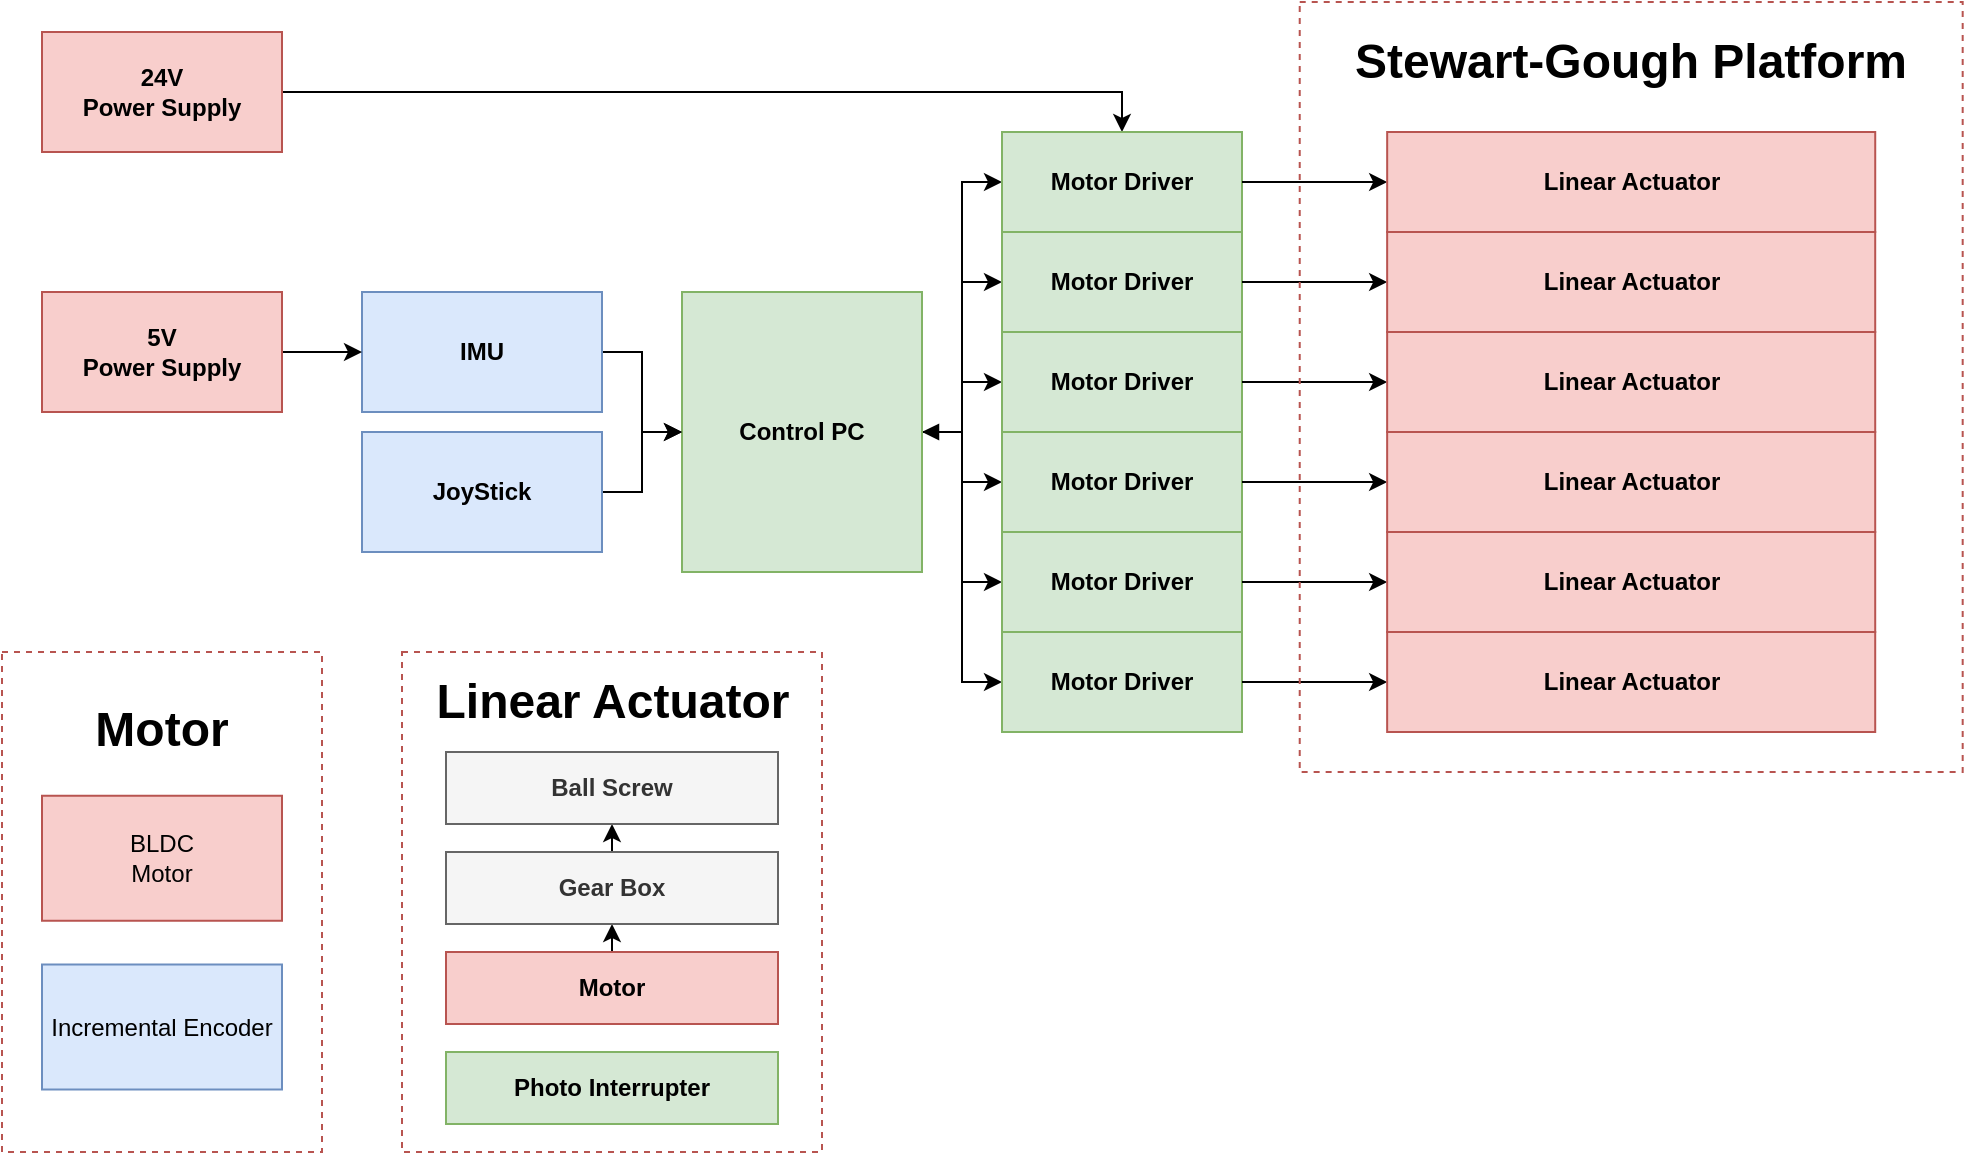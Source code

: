 <mxfile version="20.6.0" type="github">
  <diagram id="8bSMZnSCWfxR5P--v4D5" name="페이지-1">
    <mxGraphModel dx="1422" dy="754" grid="1" gridSize="10" guides="1" tooltips="1" connect="1" arrows="1" fold="1" page="1" pageScale="1" pageWidth="827" pageHeight="1169" math="0" shadow="0">
      <root>
        <mxCell id="0" />
        <mxCell id="1" parent="0" />
        <mxCell id="63neIwI_dCzHbPOVYyF_-1" value="" style="edgeStyle=orthogonalEdgeStyle;rounded=0;orthogonalLoop=1;jettySize=auto;html=1;" edge="1" parent="1" source="63neIwI_dCzHbPOVYyF_-7" target="63neIwI_dCzHbPOVYyF_-33">
          <mxGeometry relative="1" as="geometry" />
        </mxCell>
        <mxCell id="63neIwI_dCzHbPOVYyF_-2" style="edgeStyle=orthogonalEdgeStyle;rounded=0;orthogonalLoop=1;jettySize=auto;html=1;exitX=1;exitY=0.5;exitDx=0;exitDy=0;entryX=0;entryY=0.5;entryDx=0;entryDy=0;" edge="1" parent="1" source="63neIwI_dCzHbPOVYyF_-7" target="63neIwI_dCzHbPOVYyF_-34">
          <mxGeometry relative="1" as="geometry" />
        </mxCell>
        <mxCell id="63neIwI_dCzHbPOVYyF_-3" style="edgeStyle=orthogonalEdgeStyle;rounded=0;orthogonalLoop=1;jettySize=auto;html=1;exitX=1;exitY=0.5;exitDx=0;exitDy=0;entryX=0;entryY=0.5;entryDx=0;entryDy=0;" edge="1" parent="1" source="63neIwI_dCzHbPOVYyF_-7" target="63neIwI_dCzHbPOVYyF_-35">
          <mxGeometry relative="1" as="geometry" />
        </mxCell>
        <mxCell id="63neIwI_dCzHbPOVYyF_-4" style="edgeStyle=orthogonalEdgeStyle;rounded=0;orthogonalLoop=1;jettySize=auto;html=1;exitX=1;exitY=0.5;exitDx=0;exitDy=0;entryX=0;entryY=0.5;entryDx=0;entryDy=0;" edge="1" parent="1" source="63neIwI_dCzHbPOVYyF_-7" target="63neIwI_dCzHbPOVYyF_-32">
          <mxGeometry relative="1" as="geometry" />
        </mxCell>
        <mxCell id="63neIwI_dCzHbPOVYyF_-5" style="edgeStyle=orthogonalEdgeStyle;rounded=0;orthogonalLoop=1;jettySize=auto;html=1;exitX=1;exitY=0.5;exitDx=0;exitDy=0;entryX=0;entryY=0.5;entryDx=0;entryDy=0;" edge="1" parent="1" source="63neIwI_dCzHbPOVYyF_-7" target="63neIwI_dCzHbPOVYyF_-31">
          <mxGeometry relative="1" as="geometry" />
        </mxCell>
        <mxCell id="63neIwI_dCzHbPOVYyF_-6" style="edgeStyle=orthogonalEdgeStyle;rounded=0;orthogonalLoop=1;jettySize=auto;html=1;exitX=1;exitY=0.5;exitDx=0;exitDy=0;entryX=0;entryY=0.5;entryDx=0;entryDy=0;startArrow=block;startFill=1;" edge="1" parent="1" source="63neIwI_dCzHbPOVYyF_-7" target="63neIwI_dCzHbPOVYyF_-30">
          <mxGeometry relative="1" as="geometry" />
        </mxCell>
        <mxCell id="63neIwI_dCzHbPOVYyF_-7" value="&lt;b&gt;Control PC&lt;/b&gt;" style="rounded=0;whiteSpace=wrap;html=1;fillColor=#d5e8d4;strokeColor=#82b366;" vertex="1" parent="1">
          <mxGeometry x="420" y="270" width="120" height="140" as="geometry" />
        </mxCell>
        <mxCell id="63neIwI_dCzHbPOVYyF_-8" value="" style="edgeStyle=orthogonalEdgeStyle;rounded=0;orthogonalLoop=1;jettySize=auto;html=1;" edge="1" parent="1" source="63neIwI_dCzHbPOVYyF_-9" target="63neIwI_dCzHbPOVYyF_-7">
          <mxGeometry relative="1" as="geometry" />
        </mxCell>
        <mxCell id="63neIwI_dCzHbPOVYyF_-9" value="&lt;b&gt;IMU&lt;/b&gt;" style="rounded=0;whiteSpace=wrap;html=1;fillColor=#dae8fc;strokeColor=#6c8ebf;" vertex="1" parent="1">
          <mxGeometry x="260" y="270" width="120" height="60" as="geometry" />
        </mxCell>
        <mxCell id="63neIwI_dCzHbPOVYyF_-10" value="" style="edgeStyle=orthogonalEdgeStyle;rounded=0;orthogonalLoop=1;jettySize=auto;html=1;" edge="1" parent="1" source="63neIwI_dCzHbPOVYyF_-11" target="63neIwI_dCzHbPOVYyF_-7">
          <mxGeometry relative="1" as="geometry" />
        </mxCell>
        <mxCell id="63neIwI_dCzHbPOVYyF_-11" value="&lt;b&gt;JoyStick&lt;/b&gt;" style="rounded=0;whiteSpace=wrap;html=1;fillColor=#dae8fc;strokeColor=#6c8ebf;" vertex="1" parent="1">
          <mxGeometry x="260" y="340" width="120" height="60" as="geometry" />
        </mxCell>
        <mxCell id="63neIwI_dCzHbPOVYyF_-12" value="" style="edgeStyle=orthogonalEdgeStyle;rounded=0;orthogonalLoop=1;jettySize=auto;html=1;" edge="1" parent="1" source="63neIwI_dCzHbPOVYyF_-13" target="63neIwI_dCzHbPOVYyF_-9">
          <mxGeometry relative="1" as="geometry" />
        </mxCell>
        <mxCell id="63neIwI_dCzHbPOVYyF_-13" value="&lt;b&gt;5V&lt;br&gt;Power Supply&lt;/b&gt;" style="rounded=0;whiteSpace=wrap;html=1;fillColor=#f8cecc;strokeColor=#b85450;" vertex="1" parent="1">
          <mxGeometry x="100" y="270" width="120" height="60" as="geometry" />
        </mxCell>
        <mxCell id="63neIwI_dCzHbPOVYyF_-14" style="edgeStyle=orthogonalEdgeStyle;rounded=0;orthogonalLoop=1;jettySize=auto;html=1;exitX=1;exitY=0.5;exitDx=0;exitDy=0;entryX=0.5;entryY=0;entryDx=0;entryDy=0;" edge="1" parent="1" source="63neIwI_dCzHbPOVYyF_-15" target="63neIwI_dCzHbPOVYyF_-30">
          <mxGeometry relative="1" as="geometry" />
        </mxCell>
        <mxCell id="63neIwI_dCzHbPOVYyF_-15" value="&lt;b&gt;24V&lt;br&gt;Power Supply&lt;/b&gt;" style="rounded=0;whiteSpace=wrap;html=1;fillColor=#f8cecc;strokeColor=#b85450;" vertex="1" parent="1">
          <mxGeometry x="100" y="140" width="120" height="60" as="geometry" />
        </mxCell>
        <mxCell id="63neIwI_dCzHbPOVYyF_-24" value="" style="group" vertex="1" connectable="0" parent="1">
          <mxGeometry x="80" y="450" width="160" height="250" as="geometry" />
        </mxCell>
        <mxCell id="63neIwI_dCzHbPOVYyF_-25" value="" style="rounded=0;whiteSpace=wrap;html=1;fillColor=none;dashed=1;strokeColor=#b85450;" vertex="1" parent="63neIwI_dCzHbPOVYyF_-24">
          <mxGeometry width="160" height="250" as="geometry" />
        </mxCell>
        <mxCell id="63neIwI_dCzHbPOVYyF_-26" value="Incremental Encoder" style="rounded=0;whiteSpace=wrap;html=1;fillColor=#dae8fc;strokeColor=#6c8ebf;" vertex="1" parent="63neIwI_dCzHbPOVYyF_-24">
          <mxGeometry x="20" y="156.25" width="120" height="62.5" as="geometry" />
        </mxCell>
        <mxCell id="63neIwI_dCzHbPOVYyF_-27" value="&lt;h1&gt;Motor&lt;/h1&gt;" style="text;html=1;strokeColor=none;fillColor=none;align=center;verticalAlign=middle;whiteSpace=wrap;rounded=0;dashed=1;" vertex="1" parent="63neIwI_dCzHbPOVYyF_-24">
          <mxGeometry x="50" y="15.625" width="60" height="46.875" as="geometry" />
        </mxCell>
        <mxCell id="63neIwI_dCzHbPOVYyF_-28" value="BLDC&lt;br&gt;Motor" style="rounded=0;whiteSpace=wrap;html=1;fillColor=#f8cecc;strokeColor=#b85450;" vertex="1" parent="63neIwI_dCzHbPOVYyF_-24">
          <mxGeometry x="20" y="71.875" width="120" height="62.5" as="geometry" />
        </mxCell>
        <mxCell id="63neIwI_dCzHbPOVYyF_-29" value="" style="group" vertex="1" connectable="0" parent="1">
          <mxGeometry x="580" y="190" width="120" height="300" as="geometry" />
        </mxCell>
        <mxCell id="63neIwI_dCzHbPOVYyF_-30" value="&lt;b&gt;Motor Driver&lt;/b&gt;" style="rounded=0;whiteSpace=wrap;html=1;fillColor=#d5e8d4;strokeColor=#82b366;" vertex="1" parent="63neIwI_dCzHbPOVYyF_-29">
          <mxGeometry width="120" height="50" as="geometry" />
        </mxCell>
        <mxCell id="63neIwI_dCzHbPOVYyF_-31" value="&lt;b&gt;Motor Driver&lt;/b&gt;" style="rounded=0;whiteSpace=wrap;html=1;fillColor=#d5e8d4;strokeColor=#82b366;" vertex="1" parent="63neIwI_dCzHbPOVYyF_-29">
          <mxGeometry y="50" width="120" height="50" as="geometry" />
        </mxCell>
        <mxCell id="63neIwI_dCzHbPOVYyF_-32" value="&lt;b&gt;Motor Driver&lt;/b&gt;" style="rounded=0;whiteSpace=wrap;html=1;fillColor=#d5e8d4;strokeColor=#82b366;" vertex="1" parent="63neIwI_dCzHbPOVYyF_-29">
          <mxGeometry y="100" width="120" height="50" as="geometry" />
        </mxCell>
        <mxCell id="63neIwI_dCzHbPOVYyF_-33" value="&lt;b&gt;Motor Driver&lt;/b&gt;" style="rounded=0;whiteSpace=wrap;html=1;fillColor=#d5e8d4;strokeColor=#82b366;" vertex="1" parent="63neIwI_dCzHbPOVYyF_-29">
          <mxGeometry y="150" width="120" height="50" as="geometry" />
        </mxCell>
        <mxCell id="63neIwI_dCzHbPOVYyF_-34" value="&lt;b&gt;Motor Driver&lt;/b&gt;" style="rounded=0;whiteSpace=wrap;html=1;fillColor=#d5e8d4;strokeColor=#82b366;" vertex="1" parent="63neIwI_dCzHbPOVYyF_-29">
          <mxGeometry y="200" width="120" height="50" as="geometry" />
        </mxCell>
        <mxCell id="63neIwI_dCzHbPOVYyF_-35" value="&lt;b&gt;Motor Driver&lt;/b&gt;" style="rounded=0;whiteSpace=wrap;html=1;fillColor=#d5e8d4;strokeColor=#82b366;" vertex="1" parent="63neIwI_dCzHbPOVYyF_-29">
          <mxGeometry y="250" width="120" height="50" as="geometry" />
        </mxCell>
        <mxCell id="63neIwI_dCzHbPOVYyF_-36" style="edgeStyle=orthogonalEdgeStyle;rounded=0;orthogonalLoop=1;jettySize=auto;html=1;exitX=1;exitY=0.5;exitDx=0;exitDy=0;" edge="1" parent="1" source="63neIwI_dCzHbPOVYyF_-30" target="63neIwI_dCzHbPOVYyF_-46">
          <mxGeometry relative="1" as="geometry" />
        </mxCell>
        <mxCell id="63neIwI_dCzHbPOVYyF_-37" style="edgeStyle=orthogonalEdgeStyle;rounded=0;orthogonalLoop=1;jettySize=auto;html=1;exitX=1;exitY=0.5;exitDx=0;exitDy=0;" edge="1" parent="1" source="63neIwI_dCzHbPOVYyF_-31" target="63neIwI_dCzHbPOVYyF_-47">
          <mxGeometry relative="1" as="geometry" />
        </mxCell>
        <mxCell id="63neIwI_dCzHbPOVYyF_-38" style="edgeStyle=orthogonalEdgeStyle;rounded=0;orthogonalLoop=1;jettySize=auto;html=1;exitX=1;exitY=0.5;exitDx=0;exitDy=0;entryX=0;entryY=0.5;entryDx=0;entryDy=0;" edge="1" parent="1" source="63neIwI_dCzHbPOVYyF_-32" target="63neIwI_dCzHbPOVYyF_-48">
          <mxGeometry relative="1" as="geometry" />
        </mxCell>
        <mxCell id="63neIwI_dCzHbPOVYyF_-39" style="edgeStyle=orthogonalEdgeStyle;rounded=0;orthogonalLoop=1;jettySize=auto;html=1;exitX=1;exitY=0.5;exitDx=0;exitDy=0;" edge="1" parent="1" source="63neIwI_dCzHbPOVYyF_-33" target="63neIwI_dCzHbPOVYyF_-49">
          <mxGeometry relative="1" as="geometry" />
        </mxCell>
        <mxCell id="63neIwI_dCzHbPOVYyF_-40" style="edgeStyle=orthogonalEdgeStyle;rounded=0;orthogonalLoop=1;jettySize=auto;html=1;exitX=1;exitY=0.5;exitDx=0;exitDy=0;entryX=0;entryY=0.5;entryDx=0;entryDy=0;" edge="1" parent="1" source="63neIwI_dCzHbPOVYyF_-34" target="63neIwI_dCzHbPOVYyF_-50">
          <mxGeometry relative="1" as="geometry" />
        </mxCell>
        <mxCell id="63neIwI_dCzHbPOVYyF_-41" style="edgeStyle=orthogonalEdgeStyle;rounded=0;orthogonalLoop=1;jettySize=auto;html=1;exitX=1;exitY=0.5;exitDx=0;exitDy=0;entryX=0;entryY=0.5;entryDx=0;entryDy=0;" edge="1" parent="1" source="63neIwI_dCzHbPOVYyF_-35" target="63neIwI_dCzHbPOVYyF_-51">
          <mxGeometry relative="1" as="geometry" />
        </mxCell>
        <mxCell id="63neIwI_dCzHbPOVYyF_-42" value="" style="group" vertex="1" connectable="0" parent="1">
          <mxGeometry x="728.86" y="125" width="331.48" height="385" as="geometry" />
        </mxCell>
        <mxCell id="63neIwI_dCzHbPOVYyF_-43" value="" style="rounded=0;whiteSpace=wrap;html=1;dashed=1;fillColor=none;strokeColor=#b85450;" vertex="1" parent="63neIwI_dCzHbPOVYyF_-42">
          <mxGeometry width="331.48" height="385" as="geometry" />
        </mxCell>
        <mxCell id="63neIwI_dCzHbPOVYyF_-44" value="&lt;h1&gt;Stewart-Gough Platform&lt;/h1&gt;" style="text;html=1;strokeColor=none;fillColor=none;align=center;verticalAlign=middle;whiteSpace=wrap;rounded=0;dashed=1;" vertex="1" parent="63neIwI_dCzHbPOVYyF_-42">
          <mxGeometry x="23.1" y="15" width="285.29" height="30" as="geometry" />
        </mxCell>
        <mxCell id="63neIwI_dCzHbPOVYyF_-45" value="" style="group" vertex="1" connectable="0" parent="63neIwI_dCzHbPOVYyF_-42">
          <mxGeometry x="43.717" y="65" width="244.04" height="300" as="geometry" />
        </mxCell>
        <mxCell id="63neIwI_dCzHbPOVYyF_-46" value="&lt;b&gt;Linear Actuator&lt;/b&gt;" style="rounded=0;whiteSpace=wrap;html=1;fillColor=#f8cecc;strokeColor=#b85450;" vertex="1" parent="63neIwI_dCzHbPOVYyF_-45">
          <mxGeometry x="0.01" width="244.03" height="50" as="geometry" />
        </mxCell>
        <mxCell id="63neIwI_dCzHbPOVYyF_-47" value="&lt;b&gt;Linear Actuator&lt;/b&gt;" style="rounded=0;whiteSpace=wrap;html=1;fillColor=#f8cecc;strokeColor=#b85450;" vertex="1" parent="63neIwI_dCzHbPOVYyF_-45">
          <mxGeometry y="50" width="244.03" height="50" as="geometry" />
        </mxCell>
        <mxCell id="63neIwI_dCzHbPOVYyF_-48" value="&lt;b&gt;Linear Actuator&lt;/b&gt;" style="rounded=0;whiteSpace=wrap;html=1;fillColor=#f8cecc;strokeColor=#b85450;" vertex="1" parent="63neIwI_dCzHbPOVYyF_-45">
          <mxGeometry y="100" width="244.03" height="50" as="geometry" />
        </mxCell>
        <mxCell id="63neIwI_dCzHbPOVYyF_-49" value="&lt;b&gt;Linear Actuator&lt;/b&gt;" style="rounded=0;whiteSpace=wrap;html=1;fillColor=#f8cecc;strokeColor=#b85450;" vertex="1" parent="63neIwI_dCzHbPOVYyF_-45">
          <mxGeometry y="150" width="244.03" height="50" as="geometry" />
        </mxCell>
        <mxCell id="63neIwI_dCzHbPOVYyF_-50" value="&lt;b&gt;Linear Actuator&lt;/b&gt;" style="rounded=0;whiteSpace=wrap;html=1;fillColor=#f8cecc;strokeColor=#b85450;" vertex="1" parent="63neIwI_dCzHbPOVYyF_-45">
          <mxGeometry y="200" width="244.03" height="50" as="geometry" />
        </mxCell>
        <mxCell id="63neIwI_dCzHbPOVYyF_-51" value="&lt;b&gt;Linear Actuator&lt;/b&gt;" style="rounded=0;whiteSpace=wrap;html=1;fillColor=#f8cecc;strokeColor=#b85450;" vertex="1" parent="63neIwI_dCzHbPOVYyF_-45">
          <mxGeometry y="250" width="244.03" height="50" as="geometry" />
        </mxCell>
        <mxCell id="63neIwI_dCzHbPOVYyF_-17" value="" style="rounded=0;whiteSpace=wrap;html=1;fillColor=none;strokeColor=#b85450;dashed=1;" vertex="1" parent="1">
          <mxGeometry x="280" y="450" width="210" height="250" as="geometry" />
        </mxCell>
        <mxCell id="63neIwI_dCzHbPOVYyF_-18" style="edgeStyle=orthogonalEdgeStyle;rounded=0;orthogonalLoop=1;jettySize=auto;html=1;exitX=0.5;exitY=0;exitDx=0;exitDy=0;entryX=0.5;entryY=1;entryDx=0;entryDy=0;" edge="1" parent="1" source="63neIwI_dCzHbPOVYyF_-19" target="63neIwI_dCzHbPOVYyF_-21">
          <mxGeometry relative="1" as="geometry" />
        </mxCell>
        <mxCell id="63neIwI_dCzHbPOVYyF_-19" value="&lt;b&gt;Motor&lt;/b&gt;" style="rounded=0;whiteSpace=wrap;html=1;fillColor=#f8cecc;strokeColor=#b85450;" vertex="1" parent="1">
          <mxGeometry x="302" y="600" width="166" height="36" as="geometry" />
        </mxCell>
        <mxCell id="63neIwI_dCzHbPOVYyF_-20" style="edgeStyle=orthogonalEdgeStyle;rounded=0;orthogonalLoop=1;jettySize=auto;html=1;exitX=0.5;exitY=0;exitDx=0;exitDy=0;entryX=0.5;entryY=1;entryDx=0;entryDy=0;" edge="1" parent="1" source="63neIwI_dCzHbPOVYyF_-21" target="63neIwI_dCzHbPOVYyF_-22">
          <mxGeometry relative="1" as="geometry" />
        </mxCell>
        <mxCell id="63neIwI_dCzHbPOVYyF_-21" value="&lt;b&gt;Gear Box&lt;/b&gt;" style="rounded=0;whiteSpace=wrap;html=1;fillColor=#f5f5f5;fontColor=#333333;strokeColor=#666666;" vertex="1" parent="1">
          <mxGeometry x="302" y="550" width="166" height="36" as="geometry" />
        </mxCell>
        <mxCell id="63neIwI_dCzHbPOVYyF_-22" value="&lt;b&gt;Ball Screw&lt;/b&gt;" style="rounded=0;whiteSpace=wrap;html=1;fillColor=#f5f5f5;fontColor=#333333;strokeColor=#666666;" vertex="1" parent="1">
          <mxGeometry x="302" y="500" width="166" height="36" as="geometry" />
        </mxCell>
        <mxCell id="63neIwI_dCzHbPOVYyF_-23" value="&lt;h1&gt;Linear Actuator&lt;/h1&gt;" style="text;html=1;strokeColor=none;fillColor=none;align=center;verticalAlign=middle;whiteSpace=wrap;rounded=0;dashed=1;" vertex="1" parent="1">
          <mxGeometry x="282.5" y="460" width="205" height="30" as="geometry" />
        </mxCell>
        <mxCell id="63neIwI_dCzHbPOVYyF_-52" value="&lt;b&gt;Photo Interrupter&lt;/b&gt;" style="rounded=0;whiteSpace=wrap;html=1;fillColor=#d5e8d4;strokeColor=#82b366;" vertex="1" parent="1">
          <mxGeometry x="302" y="650" width="166" height="36" as="geometry" />
        </mxCell>
      </root>
    </mxGraphModel>
  </diagram>
</mxfile>
